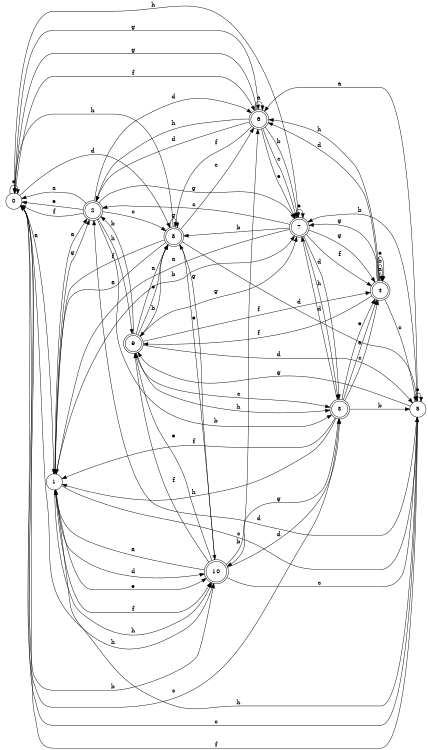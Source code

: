 digraph n9_8 {
__start0 [label="" shape="none"];

rankdir=LR;
size="8,5";

s0 [style="filled", color="black", fillcolor="white" shape="circle", label="0"];
s1 [style="filled", color="black", fillcolor="white" shape="circle", label="1"];
s2 [style="rounded,filled", color="black", fillcolor="white" shape="doublecircle", label="2"];
s3 [style="rounded,filled", color="black", fillcolor="white" shape="doublecircle", label="3"];
s4 [style="rounded,filled", color="black", fillcolor="white" shape="doublecircle", label="4"];
s5 [style="filled", color="black", fillcolor="white" shape="circle", label="5"];
s6 [style="rounded,filled", color="black", fillcolor="white" shape="doublecircle", label="6"];
s7 [style="rounded,filled", color="black", fillcolor="white" shape="doublecircle", label="7"];
s8 [style="rounded,filled", color="black", fillcolor="white" shape="doublecircle", label="8"];
s9 [style="rounded,filled", color="black", fillcolor="white" shape="doublecircle", label="9"];
s10 [style="rounded,filled", color="black", fillcolor="white" shape="doublecircle", label="10"];
s0 -> s1 [label="a"];
s0 -> s10 [label="b"];
s0 -> s3 [label="c"];
s0 -> s8 [label="d"];
s0 -> s0 [label="e"];
s0 -> s6 [label="f"];
s0 -> s6 [label="g"];
s0 -> s7 [label="h"];
s1 -> s2 [label="a"];
s1 -> s7 [label="b"];
s1 -> s5 [label="c"];
s1 -> s10 [label="d"];
s1 -> s10 [label="e"];
s1 -> s10 [label="f"];
s1 -> s2 [label="g"];
s1 -> s10 [label="h"];
s2 -> s0 [label="a"];
s2 -> s3 [label="b"];
s2 -> s8 [label="c"];
s2 -> s6 [label="d"];
s2 -> s0 [label="e"];
s2 -> s0 [label="f"];
s2 -> s7 [label="g"];
s2 -> s9 [label="h"];
s3 -> s4 [label="a"];
s3 -> s5 [label="b"];
s3 -> s4 [label="c"];
s3 -> s7 [label="d"];
s3 -> s4 [label="e"];
s3 -> s1 [label="f"];
s3 -> s10 [label="g"];
s3 -> s1 [label="h"];
s4 -> s4 [label="a"];
s4 -> s4 [label="b"];
s4 -> s5 [label="c"];
s4 -> s6 [label="d"];
s4 -> s4 [label="e"];
s4 -> s9 [label="f"];
s4 -> s7 [label="g"];
s4 -> s6 [label="h"];
s5 -> s6 [label="a"];
s5 -> s7 [label="b"];
s5 -> s0 [label="c"];
s5 -> s2 [label="d"];
s5 -> s5 [label="e"];
s5 -> s0 [label="f"];
s5 -> s9 [label="g"];
s5 -> s1 [label="h"];
s6 -> s6 [label="a"];
s6 -> s7 [label="b"];
s6 -> s7 [label="c"];
s6 -> s2 [label="d"];
s6 -> s7 [label="e"];
s6 -> s8 [label="f"];
s6 -> s0 [label="g"];
s6 -> s2 [label="h"];
s7 -> s1 [label="a"];
s7 -> s8 [label="b"];
s7 -> s2 [label="c"];
s7 -> s3 [label="d"];
s7 -> s7 [label="e"];
s7 -> s4 [label="f"];
s7 -> s4 [label="g"];
s7 -> s3 [label="h"];
s8 -> s1 [label="a"];
s8 -> s9 [label="b"];
s8 -> s6 [label="c"];
s8 -> s5 [label="d"];
s8 -> s10 [label="e"];
s8 -> s1 [label="f"];
s8 -> s8 [label="g"];
s8 -> s0 [label="h"];
s9 -> s8 [label="a"];
s9 -> s2 [label="b"];
s9 -> s3 [label="c"];
s9 -> s5 [label="d"];
s9 -> s8 [label="e"];
s9 -> s4 [label="f"];
s9 -> s7 [label="g"];
s9 -> s3 [label="h"];
s10 -> s1 [label="a"];
s10 -> s6 [label="b"];
s10 -> s5 [label="c"];
s10 -> s3 [label="d"];
s10 -> s9 [label="e"];
s10 -> s9 [label="f"];
s10 -> s8 [label="g"];
s10 -> s0 [label="h"];

}
